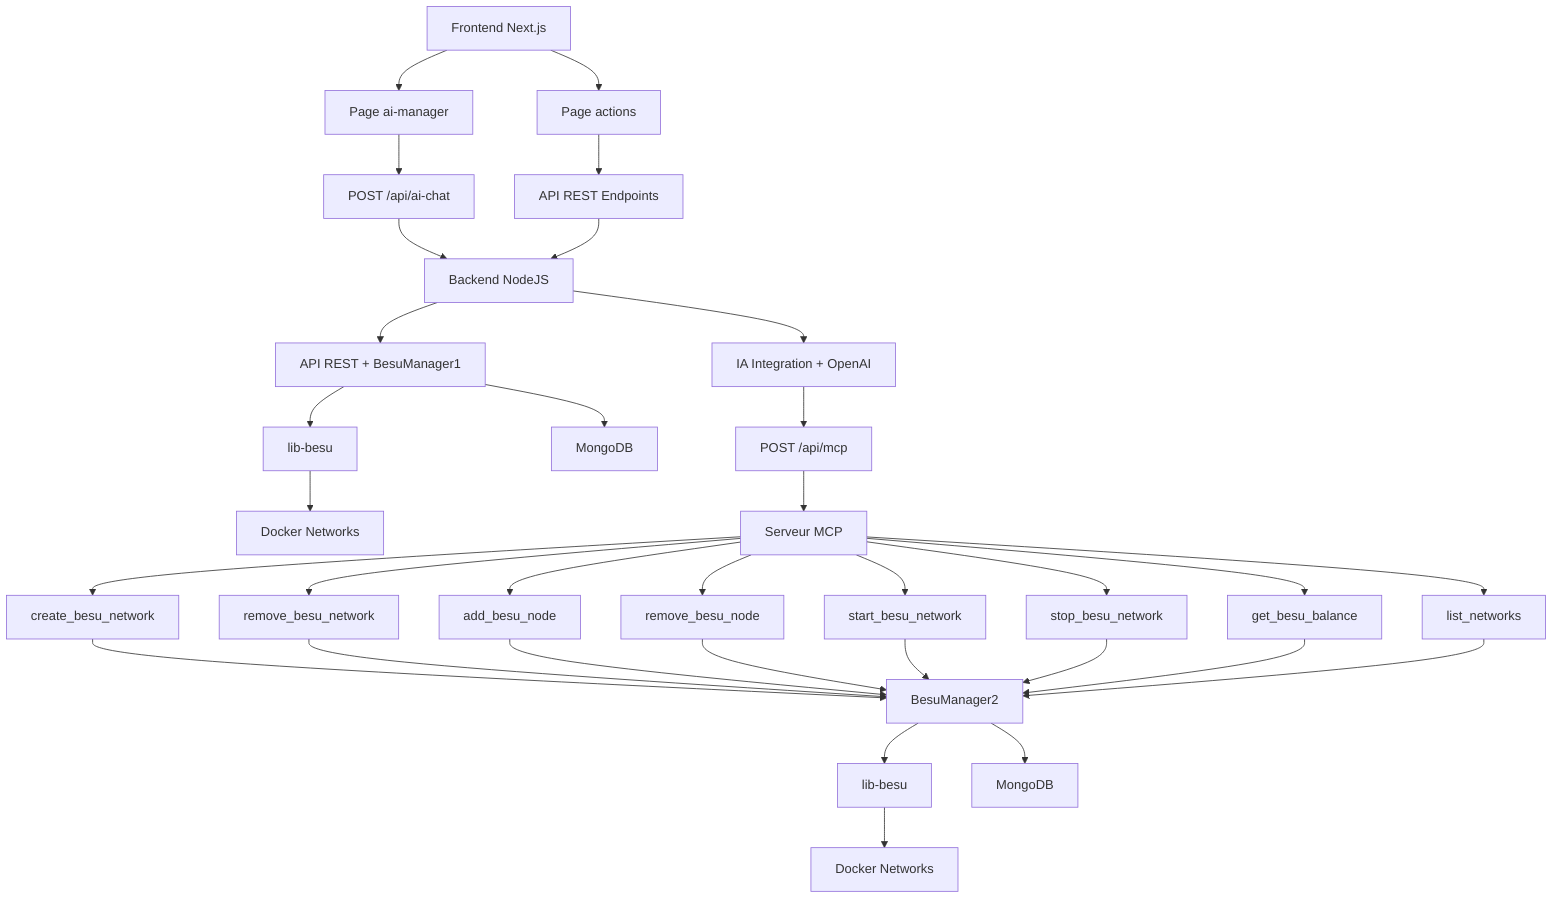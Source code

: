 graph TD
    A[Frontend Next.js] --> B[Page ai-manager]
    A --> B2[Page actions]
    B --> C[POST /api/ai-chat]
    B2 --> C2[API REST Endpoints]
    
    C --> D[Backend NodeJS]
    C2 --> D
    D --> E[API REST + BesuManager1]
    D --> F[IA Integration + OpenAI]
    
    E --> G[lib-besu]
    E --> H[MongoDB]
    G --> I[Docker Networks]
    
    F --> J[POST /api/mcp]
    J --> K[Serveur MCP]
    
    K --> P[create_besu_network]
    K --> Q[remove_besu_network]
    K --> R[add_besu_node]
    K --> S[remove_besu_node]
    K --> T[start_besu_network]
    K --> U[stop_besu_network]
    K --> V[get_besu_balance]
    K --> W[list_networks]
    
    P --> L[BesuManager2]
    Q --> L
    R --> L
    S --> L
    T --> L
    U --> L
    V --> L
    W --> L
    
    L --> M[lib-besu]
    L --> N[MongoDB]
    M --> O[Docker Networks]